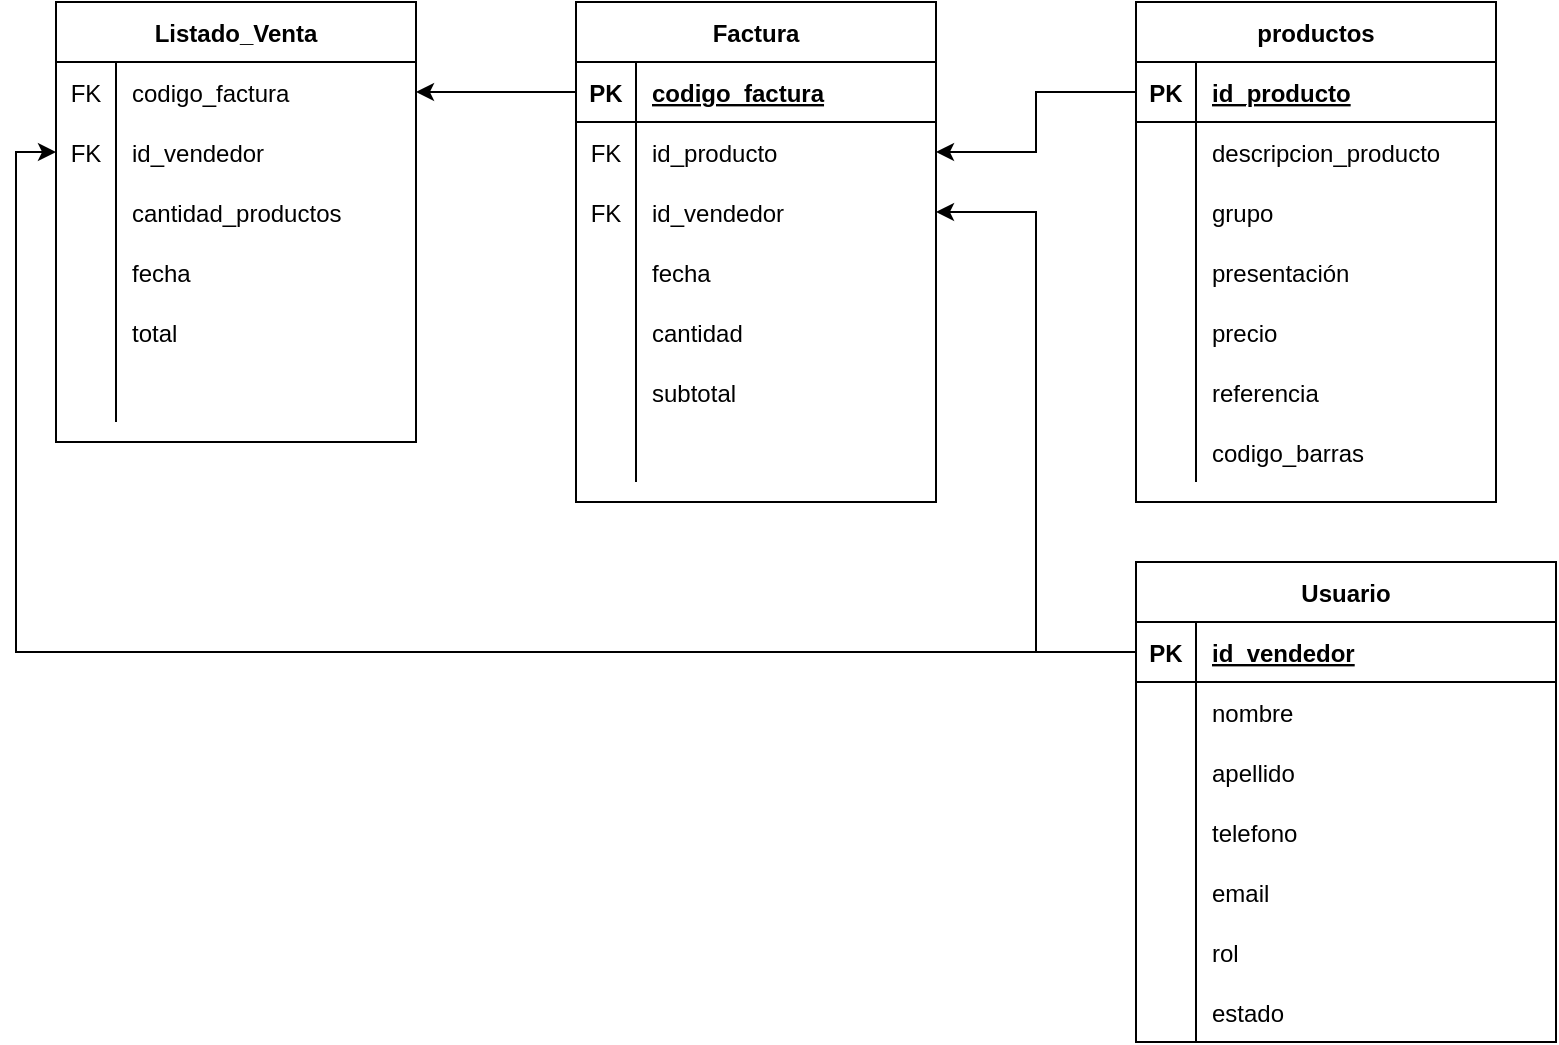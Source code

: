 <mxfile version="13.7.9" type="device"><diagram id="Uip6ycT4nx6T34xVwAqt" name="Diseño_Logico"><mxGraphModel dx="2037" dy="510" grid="1" gridSize="10" guides="1" tooltips="1" connect="1" arrows="1" fold="1" page="1" pageScale="1" pageWidth="1169" pageHeight="1654" math="0" shadow="0"><root><mxCell id="r3FETHa_3H3qq-ly1JHD-0"/><mxCell id="r3FETHa_3H3qq-ly1JHD-1" parent="r3FETHa_3H3qq-ly1JHD-0"/><mxCell id="RPfySMrDzz9Da6atBxtB-14" value="Factura" style="shape=table;startSize=30;container=1;collapsible=1;childLayout=tableLayout;fixedRows=1;rowLines=0;fontStyle=1;align=center;resizeLast=1;" parent="r3FETHa_3H3qq-ly1JHD-1" vertex="1"><mxGeometry x="160" y="200" width="180" height="250" as="geometry"/></mxCell><mxCell id="RPfySMrDzz9Da6atBxtB-15" value="" style="shape=partialRectangle;collapsible=0;dropTarget=0;pointerEvents=0;fillColor=none;top=0;left=0;bottom=1;right=0;points=[[0,0.5],[1,0.5]];portConstraint=eastwest;" parent="RPfySMrDzz9Da6atBxtB-14" vertex="1"><mxGeometry y="30" width="180" height="30" as="geometry"/></mxCell><mxCell id="RPfySMrDzz9Da6atBxtB-16" value="PK" style="shape=partialRectangle;connectable=0;fillColor=none;top=0;left=0;bottom=0;right=0;fontStyle=1;overflow=hidden;" parent="RPfySMrDzz9Da6atBxtB-15" vertex="1"><mxGeometry width="30" height="30" as="geometry"/></mxCell><mxCell id="RPfySMrDzz9Da6atBxtB-17" value="codigo_factura" style="shape=partialRectangle;connectable=0;fillColor=none;top=0;left=0;bottom=0;right=0;align=left;spacingLeft=6;fontStyle=5;overflow=hidden;" parent="RPfySMrDzz9Da6atBxtB-15" vertex="1"><mxGeometry x="30" width="150" height="30" as="geometry"/></mxCell><mxCell id="RPfySMrDzz9Da6atBxtB-18" value="" style="shape=partialRectangle;collapsible=0;dropTarget=0;pointerEvents=0;fillColor=none;top=0;left=0;bottom=0;right=0;points=[[0,0.5],[1,0.5]];portConstraint=eastwest;" parent="RPfySMrDzz9Da6atBxtB-14" vertex="1"><mxGeometry y="60" width="180" height="30" as="geometry"/></mxCell><mxCell id="RPfySMrDzz9Da6atBxtB-19" value="FK" style="shape=partialRectangle;connectable=0;fillColor=none;top=0;left=0;bottom=0;right=0;editable=1;overflow=hidden;" parent="RPfySMrDzz9Da6atBxtB-18" vertex="1"><mxGeometry width="30" height="30" as="geometry"/></mxCell><mxCell id="RPfySMrDzz9Da6atBxtB-20" value="id_producto" style="shape=partialRectangle;connectable=0;fillColor=none;top=0;left=0;bottom=0;right=0;align=left;spacingLeft=6;overflow=hidden;" parent="RPfySMrDzz9Da6atBxtB-18" vertex="1"><mxGeometry x="30" width="150" height="30" as="geometry"/></mxCell><mxCell id="RPfySMrDzz9Da6atBxtB-21" value="" style="shape=partialRectangle;collapsible=0;dropTarget=0;pointerEvents=0;fillColor=none;top=0;left=0;bottom=0;right=0;points=[[0,0.5],[1,0.5]];portConstraint=eastwest;" parent="RPfySMrDzz9Da6atBxtB-14" vertex="1"><mxGeometry y="90" width="180" height="30" as="geometry"/></mxCell><mxCell id="RPfySMrDzz9Da6atBxtB-22" value="FK" style="shape=partialRectangle;connectable=0;fillColor=none;top=0;left=0;bottom=0;right=0;editable=1;overflow=hidden;" parent="RPfySMrDzz9Da6atBxtB-21" vertex="1"><mxGeometry width="30" height="30" as="geometry"/></mxCell><mxCell id="RPfySMrDzz9Da6atBxtB-23" value="id_vendedor" style="shape=partialRectangle;connectable=0;fillColor=none;top=0;left=0;bottom=0;right=0;align=left;spacingLeft=6;overflow=hidden;" parent="RPfySMrDzz9Da6atBxtB-21" vertex="1"><mxGeometry x="30" width="150" height="30" as="geometry"/></mxCell><mxCell id="RPfySMrDzz9Da6atBxtB-24" value="" style="shape=partialRectangle;collapsible=0;dropTarget=0;pointerEvents=0;fillColor=none;top=0;left=0;bottom=0;right=0;points=[[0,0.5],[1,0.5]];portConstraint=eastwest;" parent="RPfySMrDzz9Da6atBxtB-14" vertex="1"><mxGeometry y="120" width="180" height="30" as="geometry"/></mxCell><mxCell id="RPfySMrDzz9Da6atBxtB-25" value="" style="shape=partialRectangle;connectable=0;fillColor=none;top=0;left=0;bottom=0;right=0;editable=1;overflow=hidden;" parent="RPfySMrDzz9Da6atBxtB-24" vertex="1"><mxGeometry width="30" height="30" as="geometry"/></mxCell><mxCell id="RPfySMrDzz9Da6atBxtB-26" value="fecha" style="shape=partialRectangle;connectable=0;fillColor=none;top=0;left=0;bottom=0;right=0;align=left;spacingLeft=6;overflow=hidden;" parent="RPfySMrDzz9Da6atBxtB-24" vertex="1"><mxGeometry x="30" width="150" height="30" as="geometry"/></mxCell><mxCell id="vZDxK4zLCoiHZQ-6rmon-0" value="" style="shape=partialRectangle;collapsible=0;dropTarget=0;pointerEvents=0;fillColor=none;top=0;left=0;bottom=0;right=0;points=[[0,0.5],[1,0.5]];portConstraint=eastwest;" vertex="1" parent="RPfySMrDzz9Da6atBxtB-14"><mxGeometry y="150" width="180" height="30" as="geometry"/></mxCell><mxCell id="vZDxK4zLCoiHZQ-6rmon-1" value="" style="shape=partialRectangle;connectable=0;fillColor=none;top=0;left=0;bottom=0;right=0;editable=1;overflow=hidden;" vertex="1" parent="vZDxK4zLCoiHZQ-6rmon-0"><mxGeometry width="30" height="30" as="geometry"/></mxCell><mxCell id="vZDxK4zLCoiHZQ-6rmon-2" value="cantidad" style="shape=partialRectangle;connectable=0;fillColor=none;top=0;left=0;bottom=0;right=0;align=left;spacingLeft=6;overflow=hidden;" vertex="1" parent="vZDxK4zLCoiHZQ-6rmon-0"><mxGeometry x="30" width="150" height="30" as="geometry"/></mxCell><mxCell id="vZDxK4zLCoiHZQ-6rmon-3" value="" style="shape=partialRectangle;collapsible=0;dropTarget=0;pointerEvents=0;fillColor=none;top=0;left=0;bottom=0;right=0;points=[[0,0.5],[1,0.5]];portConstraint=eastwest;" vertex="1" parent="RPfySMrDzz9Da6atBxtB-14"><mxGeometry y="180" width="180" height="30" as="geometry"/></mxCell><mxCell id="vZDxK4zLCoiHZQ-6rmon-4" value="" style="shape=partialRectangle;connectable=0;fillColor=none;top=0;left=0;bottom=0;right=0;editable=1;overflow=hidden;" vertex="1" parent="vZDxK4zLCoiHZQ-6rmon-3"><mxGeometry width="30" height="30" as="geometry"/></mxCell><mxCell id="vZDxK4zLCoiHZQ-6rmon-5" value="subtotal" style="shape=partialRectangle;connectable=0;fillColor=none;top=0;left=0;bottom=0;right=0;align=left;spacingLeft=6;overflow=hidden;" vertex="1" parent="vZDxK4zLCoiHZQ-6rmon-3"><mxGeometry x="30" width="150" height="30" as="geometry"/></mxCell><mxCell id="vZDxK4zLCoiHZQ-6rmon-6" value="" style="shape=partialRectangle;collapsible=0;dropTarget=0;pointerEvents=0;fillColor=none;top=0;left=0;bottom=0;right=0;points=[[0,0.5],[1,0.5]];portConstraint=eastwest;" vertex="1" parent="RPfySMrDzz9Da6atBxtB-14"><mxGeometry y="210" width="180" height="30" as="geometry"/></mxCell><mxCell id="vZDxK4zLCoiHZQ-6rmon-7" value="" style="shape=partialRectangle;connectable=0;fillColor=none;top=0;left=0;bottom=0;right=0;editable=1;overflow=hidden;" vertex="1" parent="vZDxK4zLCoiHZQ-6rmon-6"><mxGeometry width="30" height="30" as="geometry"/></mxCell><mxCell id="vZDxK4zLCoiHZQ-6rmon-8" value="" style="shape=partialRectangle;connectable=0;fillColor=none;top=0;left=0;bottom=0;right=0;align=left;spacingLeft=6;overflow=hidden;" vertex="1" parent="vZDxK4zLCoiHZQ-6rmon-6"><mxGeometry x="30" width="150" height="30" as="geometry"/></mxCell><mxCell id="RPfySMrDzz9Da6atBxtB-27" value="productos" style="shape=table;startSize=30;container=1;collapsible=1;childLayout=tableLayout;fixedRows=1;rowLines=0;fontStyle=1;align=center;resizeLast=1;" parent="r3FETHa_3H3qq-ly1JHD-1" vertex="1"><mxGeometry x="440" y="200" width="180" height="250" as="geometry"><mxRectangle x="410" y="200" width="90" height="30" as="alternateBounds"/></mxGeometry></mxCell><mxCell id="RPfySMrDzz9Da6atBxtB-28" value="" style="shape=partialRectangle;collapsible=0;dropTarget=0;pointerEvents=0;fillColor=none;top=0;left=0;bottom=1;right=0;points=[[0,0.5],[1,0.5]];portConstraint=eastwest;" parent="RPfySMrDzz9Da6atBxtB-27" vertex="1"><mxGeometry y="30" width="180" height="30" as="geometry"/></mxCell><mxCell id="RPfySMrDzz9Da6atBxtB-29" value="PK" style="shape=partialRectangle;connectable=0;fillColor=none;top=0;left=0;bottom=0;right=0;fontStyle=1;overflow=hidden;" parent="RPfySMrDzz9Da6atBxtB-28" vertex="1"><mxGeometry width="30" height="30" as="geometry"/></mxCell><mxCell id="RPfySMrDzz9Da6atBxtB-30" value="id_producto" style="shape=partialRectangle;connectable=0;fillColor=none;top=0;left=0;bottom=0;right=0;align=left;spacingLeft=6;fontStyle=5;overflow=hidden;" parent="RPfySMrDzz9Da6atBxtB-28" vertex="1"><mxGeometry x="30" width="150" height="30" as="geometry"/></mxCell><mxCell id="RPfySMrDzz9Da6atBxtB-34" value="" style="shape=partialRectangle;collapsible=0;dropTarget=0;pointerEvents=0;fillColor=none;top=0;left=0;bottom=0;right=0;points=[[0,0.5],[1,0.5]];portConstraint=eastwest;" parent="RPfySMrDzz9Da6atBxtB-27" vertex="1"><mxGeometry y="60" width="180" height="30" as="geometry"/></mxCell><mxCell id="RPfySMrDzz9Da6atBxtB-35" value="" style="shape=partialRectangle;connectable=0;fillColor=none;top=0;left=0;bottom=0;right=0;editable=1;overflow=hidden;" parent="RPfySMrDzz9Da6atBxtB-34" vertex="1"><mxGeometry width="30" height="30" as="geometry"/></mxCell><mxCell id="RPfySMrDzz9Da6atBxtB-36" value="descripcion_producto" style="shape=partialRectangle;connectable=0;fillColor=none;top=0;left=0;bottom=0;right=0;align=left;spacingLeft=6;overflow=hidden;" parent="RPfySMrDzz9Da6atBxtB-34" vertex="1"><mxGeometry x="30" width="150" height="30" as="geometry"/></mxCell><mxCell id="RPfySMrDzz9Da6atBxtB-31" value="" style="shape=partialRectangle;collapsible=0;dropTarget=0;pointerEvents=0;fillColor=none;top=0;left=0;bottom=0;right=0;points=[[0,0.5],[1,0.5]];portConstraint=eastwest;" parent="RPfySMrDzz9Da6atBxtB-27" vertex="1"><mxGeometry y="90" width="180" height="30" as="geometry"/></mxCell><mxCell id="RPfySMrDzz9Da6atBxtB-32" value="" style="shape=partialRectangle;connectable=0;fillColor=none;top=0;left=0;bottom=0;right=0;editable=1;overflow=hidden;" parent="RPfySMrDzz9Da6atBxtB-31" vertex="1"><mxGeometry width="30" height="30" as="geometry"/></mxCell><mxCell id="RPfySMrDzz9Da6atBxtB-33" value="grupo" style="shape=partialRectangle;connectable=0;fillColor=none;top=0;left=0;bottom=0;right=0;align=left;spacingLeft=6;overflow=hidden;" parent="RPfySMrDzz9Da6atBxtB-31" vertex="1"><mxGeometry x="30" width="150" height="30" as="geometry"/></mxCell><mxCell id="RPfySMrDzz9Da6atBxtB-37" value="" style="shape=partialRectangle;collapsible=0;dropTarget=0;pointerEvents=0;fillColor=none;top=0;left=0;bottom=0;right=0;points=[[0,0.5],[1,0.5]];portConstraint=eastwest;" parent="RPfySMrDzz9Da6atBxtB-27" vertex="1"><mxGeometry y="120" width="180" height="30" as="geometry"/></mxCell><mxCell id="RPfySMrDzz9Da6atBxtB-38" value="" style="shape=partialRectangle;connectable=0;fillColor=none;top=0;left=0;bottom=0;right=0;editable=1;overflow=hidden;" parent="RPfySMrDzz9Da6atBxtB-37" vertex="1"><mxGeometry width="30" height="30" as="geometry"/></mxCell><mxCell id="RPfySMrDzz9Da6atBxtB-39" value="presentación" style="shape=partialRectangle;connectable=0;fillColor=none;top=0;left=0;bottom=0;right=0;align=left;spacingLeft=6;overflow=hidden;" parent="RPfySMrDzz9Da6atBxtB-37" vertex="1"><mxGeometry x="30" width="150" height="30" as="geometry"/></mxCell><mxCell id="vZDxK4zLCoiHZQ-6rmon-34" value="" style="shape=partialRectangle;collapsible=0;dropTarget=0;pointerEvents=0;fillColor=none;top=0;left=0;bottom=0;right=0;points=[[0,0.5],[1,0.5]];portConstraint=eastwest;" vertex="1" parent="RPfySMrDzz9Da6atBxtB-27"><mxGeometry y="150" width="180" height="30" as="geometry"/></mxCell><mxCell id="vZDxK4zLCoiHZQ-6rmon-35" value="" style="shape=partialRectangle;connectable=0;fillColor=none;top=0;left=0;bottom=0;right=0;editable=1;overflow=hidden;" vertex="1" parent="vZDxK4zLCoiHZQ-6rmon-34"><mxGeometry width="30" height="30" as="geometry"/></mxCell><mxCell id="vZDxK4zLCoiHZQ-6rmon-36" value="precio" style="shape=partialRectangle;connectable=0;fillColor=none;top=0;left=0;bottom=0;right=0;align=left;spacingLeft=6;overflow=hidden;" vertex="1" parent="vZDxK4zLCoiHZQ-6rmon-34"><mxGeometry x="30" width="150" height="30" as="geometry"/></mxCell><mxCell id="vZDxK4zLCoiHZQ-6rmon-37" value="" style="shape=partialRectangle;collapsible=0;dropTarget=0;pointerEvents=0;fillColor=none;top=0;left=0;bottom=0;right=0;points=[[0,0.5],[1,0.5]];portConstraint=eastwest;" vertex="1" parent="RPfySMrDzz9Da6atBxtB-27"><mxGeometry y="180" width="180" height="30" as="geometry"/></mxCell><mxCell id="vZDxK4zLCoiHZQ-6rmon-38" value="" style="shape=partialRectangle;connectable=0;fillColor=none;top=0;left=0;bottom=0;right=0;editable=1;overflow=hidden;" vertex="1" parent="vZDxK4zLCoiHZQ-6rmon-37"><mxGeometry width="30" height="30" as="geometry"/></mxCell><mxCell id="vZDxK4zLCoiHZQ-6rmon-39" value="referencia" style="shape=partialRectangle;connectable=0;fillColor=none;top=0;left=0;bottom=0;right=0;align=left;spacingLeft=6;overflow=hidden;" vertex="1" parent="vZDxK4zLCoiHZQ-6rmon-37"><mxGeometry x="30" width="150" height="30" as="geometry"/></mxCell><mxCell id="vZDxK4zLCoiHZQ-6rmon-40" value="" style="shape=partialRectangle;collapsible=0;dropTarget=0;pointerEvents=0;fillColor=none;top=0;left=0;bottom=0;right=0;points=[[0,0.5],[1,0.5]];portConstraint=eastwest;" vertex="1" parent="RPfySMrDzz9Da6atBxtB-27"><mxGeometry y="210" width="180" height="30" as="geometry"/></mxCell><mxCell id="vZDxK4zLCoiHZQ-6rmon-41" value="" style="shape=partialRectangle;connectable=0;fillColor=none;top=0;left=0;bottom=0;right=0;editable=1;overflow=hidden;" vertex="1" parent="vZDxK4zLCoiHZQ-6rmon-40"><mxGeometry width="30" height="30" as="geometry"/></mxCell><mxCell id="vZDxK4zLCoiHZQ-6rmon-42" value="codigo_barras" style="shape=partialRectangle;connectable=0;fillColor=none;top=0;left=0;bottom=0;right=0;align=left;spacingLeft=6;overflow=hidden;" vertex="1" parent="vZDxK4zLCoiHZQ-6rmon-40"><mxGeometry x="30" width="150" height="30" as="geometry"/></mxCell><mxCell id="RPfySMrDzz9Da6atBxtB-53" value="Usuario" style="shape=table;startSize=30;container=1;collapsible=1;childLayout=tableLayout;fixedRows=1;rowLines=0;fontStyle=1;align=center;resizeLast=1;" parent="r3FETHa_3H3qq-ly1JHD-1" vertex="1"><mxGeometry x="440" y="480" width="210" height="240" as="geometry"/></mxCell><mxCell id="RPfySMrDzz9Da6atBxtB-54" value="" style="shape=partialRectangle;collapsible=0;dropTarget=0;pointerEvents=0;fillColor=none;top=0;left=0;bottom=1;right=0;points=[[0,0.5],[1,0.5]];portConstraint=eastwest;" parent="RPfySMrDzz9Da6atBxtB-53" vertex="1"><mxGeometry y="30" width="210" height="30" as="geometry"/></mxCell><mxCell id="RPfySMrDzz9Da6atBxtB-55" value="PK" style="shape=partialRectangle;connectable=0;fillColor=none;top=0;left=0;bottom=0;right=0;fontStyle=1;overflow=hidden;" parent="RPfySMrDzz9Da6atBxtB-54" vertex="1"><mxGeometry width="30" height="30" as="geometry"/></mxCell><mxCell id="RPfySMrDzz9Da6atBxtB-56" value="id_vendedor" style="shape=partialRectangle;connectable=0;fillColor=none;top=0;left=0;bottom=0;right=0;align=left;spacingLeft=6;fontStyle=5;overflow=hidden;" parent="RPfySMrDzz9Da6atBxtB-54" vertex="1"><mxGeometry x="30" width="180" height="30" as="geometry"/></mxCell><mxCell id="juu3NBo-9T8j5DSqyB7j-4" value="" style="shape=partialRectangle;collapsible=0;dropTarget=0;pointerEvents=0;fillColor=none;top=0;left=0;bottom=0;right=0;points=[[0,0.5],[1,0.5]];portConstraint=eastwest;" parent="RPfySMrDzz9Da6atBxtB-53" vertex="1"><mxGeometry y="60" width="210" height="30" as="geometry"/></mxCell><mxCell id="juu3NBo-9T8j5DSqyB7j-5" value="" style="shape=partialRectangle;connectable=0;fillColor=none;top=0;left=0;bottom=0;right=0;editable=1;overflow=hidden;" parent="juu3NBo-9T8j5DSqyB7j-4" vertex="1"><mxGeometry width="30" height="30" as="geometry"/></mxCell><mxCell id="juu3NBo-9T8j5DSqyB7j-6" value="nombre" style="shape=partialRectangle;connectable=0;fillColor=none;top=0;left=0;bottom=0;right=0;align=left;spacingLeft=6;overflow=hidden;" parent="juu3NBo-9T8j5DSqyB7j-4" vertex="1"><mxGeometry x="30" width="180" height="30" as="geometry"/></mxCell><mxCell id="RPfySMrDzz9Da6atBxtB-57" value="" style="shape=partialRectangle;collapsible=0;dropTarget=0;pointerEvents=0;fillColor=none;top=0;left=0;bottom=0;right=0;points=[[0,0.5],[1,0.5]];portConstraint=eastwest;" parent="RPfySMrDzz9Da6atBxtB-53" vertex="1"><mxGeometry y="90" width="210" height="30" as="geometry"/></mxCell><mxCell id="RPfySMrDzz9Da6atBxtB-58" value="" style="shape=partialRectangle;connectable=0;fillColor=none;top=0;left=0;bottom=0;right=0;editable=1;overflow=hidden;" parent="RPfySMrDzz9Da6atBxtB-57" vertex="1"><mxGeometry width="30" height="30" as="geometry"/></mxCell><mxCell id="RPfySMrDzz9Da6atBxtB-59" value="apellido" style="shape=partialRectangle;connectable=0;fillColor=none;top=0;left=0;bottom=0;right=0;align=left;spacingLeft=6;overflow=hidden;" parent="RPfySMrDzz9Da6atBxtB-57" vertex="1"><mxGeometry x="30" width="180" height="30" as="geometry"/></mxCell><mxCell id="RPfySMrDzz9Da6atBxtB-63" value="" style="shape=partialRectangle;collapsible=0;dropTarget=0;pointerEvents=0;fillColor=none;top=0;left=0;bottom=0;right=0;points=[[0,0.5],[1,0.5]];portConstraint=eastwest;" parent="RPfySMrDzz9Da6atBxtB-53" vertex="1"><mxGeometry y="120" width="210" height="30" as="geometry"/></mxCell><mxCell id="RPfySMrDzz9Da6atBxtB-64" value="" style="shape=partialRectangle;connectable=0;fillColor=none;top=0;left=0;bottom=0;right=0;editable=1;overflow=hidden;" parent="RPfySMrDzz9Da6atBxtB-63" vertex="1"><mxGeometry width="30" height="30" as="geometry"/></mxCell><mxCell id="RPfySMrDzz9Da6atBxtB-65" value="telefono" style="shape=partialRectangle;connectable=0;fillColor=none;top=0;left=0;bottom=0;right=0;align=left;spacingLeft=6;overflow=hidden;" parent="RPfySMrDzz9Da6atBxtB-63" vertex="1"><mxGeometry x="30" width="180" height="30" as="geometry"/></mxCell><mxCell id="juu3NBo-9T8j5DSqyB7j-10" value="" style="shape=partialRectangle;collapsible=0;dropTarget=0;pointerEvents=0;fillColor=none;top=0;left=0;bottom=0;right=0;points=[[0,0.5],[1,0.5]];portConstraint=eastwest;" parent="RPfySMrDzz9Da6atBxtB-53" vertex="1"><mxGeometry y="150" width="210" height="30" as="geometry"/></mxCell><mxCell id="juu3NBo-9T8j5DSqyB7j-11" value="" style="shape=partialRectangle;connectable=0;fillColor=none;top=0;left=0;bottom=0;right=0;editable=1;overflow=hidden;" parent="juu3NBo-9T8j5DSqyB7j-10" vertex="1"><mxGeometry width="30" height="30" as="geometry"/></mxCell><mxCell id="juu3NBo-9T8j5DSqyB7j-12" value="email" style="shape=partialRectangle;connectable=0;fillColor=none;top=0;left=0;bottom=0;right=0;align=left;spacingLeft=6;overflow=hidden;" parent="juu3NBo-9T8j5DSqyB7j-10" vertex="1"><mxGeometry x="30" width="180" height="30" as="geometry"/></mxCell><mxCell id="juu3NBo-9T8j5DSqyB7j-7" value="" style="shape=partialRectangle;collapsible=0;dropTarget=0;pointerEvents=0;fillColor=none;top=0;left=0;bottom=0;right=0;points=[[0,0.5],[1,0.5]];portConstraint=eastwest;" parent="RPfySMrDzz9Da6atBxtB-53" vertex="1"><mxGeometry y="180" width="210" height="30" as="geometry"/></mxCell><mxCell id="juu3NBo-9T8j5DSqyB7j-8" value="" style="shape=partialRectangle;connectable=0;fillColor=none;top=0;left=0;bottom=0;right=0;editable=1;overflow=hidden;" parent="juu3NBo-9T8j5DSqyB7j-7" vertex="1"><mxGeometry width="30" height="30" as="geometry"/></mxCell><mxCell id="juu3NBo-9T8j5DSqyB7j-9" value="rol" style="shape=partialRectangle;connectable=0;fillColor=none;top=0;left=0;bottom=0;right=0;align=left;spacingLeft=6;overflow=hidden;" parent="juu3NBo-9T8j5DSqyB7j-7" vertex="1"><mxGeometry x="30" width="180" height="30" as="geometry"/></mxCell><mxCell id="vZDxK4zLCoiHZQ-6rmon-45" value="" style="shape=partialRectangle;collapsible=0;dropTarget=0;pointerEvents=0;fillColor=none;top=0;left=0;bottom=0;right=0;points=[[0,0.5],[1,0.5]];portConstraint=eastwest;" vertex="1" parent="RPfySMrDzz9Da6atBxtB-53"><mxGeometry y="210" width="210" height="30" as="geometry"/></mxCell><mxCell id="vZDxK4zLCoiHZQ-6rmon-46" value="" style="shape=partialRectangle;connectable=0;fillColor=none;top=0;left=0;bottom=0;right=0;editable=1;overflow=hidden;" vertex="1" parent="vZDxK4zLCoiHZQ-6rmon-45"><mxGeometry width="30" height="30" as="geometry"/></mxCell><mxCell id="vZDxK4zLCoiHZQ-6rmon-47" value="estado" style="shape=partialRectangle;connectable=0;fillColor=none;top=0;left=0;bottom=0;right=0;align=left;spacingLeft=6;overflow=hidden;" vertex="1" parent="vZDxK4zLCoiHZQ-6rmon-45"><mxGeometry x="30" width="180" height="30" as="geometry"/></mxCell><mxCell id="vZDxK4zLCoiHZQ-6rmon-48" value="Listado_Venta" style="shape=table;startSize=30;container=1;collapsible=1;childLayout=tableLayout;fixedRows=1;rowLines=0;fontStyle=1;align=center;resizeLast=1;" vertex="1" parent="r3FETHa_3H3qq-ly1JHD-1"><mxGeometry x="-100" y="200" width="180" height="220" as="geometry"/></mxCell><mxCell id="vZDxK4zLCoiHZQ-6rmon-52" value="" style="shape=partialRectangle;collapsible=0;dropTarget=0;pointerEvents=0;fillColor=none;top=0;left=0;bottom=0;right=0;points=[[0,0.5],[1,0.5]];portConstraint=eastwest;" vertex="1" parent="vZDxK4zLCoiHZQ-6rmon-48"><mxGeometry y="30" width="180" height="30" as="geometry"/></mxCell><mxCell id="vZDxK4zLCoiHZQ-6rmon-53" value="FK" style="shape=partialRectangle;connectable=0;fillColor=none;top=0;left=0;bottom=0;right=0;editable=1;overflow=hidden;" vertex="1" parent="vZDxK4zLCoiHZQ-6rmon-52"><mxGeometry width="30" height="30" as="geometry"/></mxCell><mxCell id="vZDxK4zLCoiHZQ-6rmon-54" value="codigo_factura" style="shape=partialRectangle;connectable=0;fillColor=none;top=0;left=0;bottom=0;right=0;align=left;spacingLeft=6;overflow=hidden;" vertex="1" parent="vZDxK4zLCoiHZQ-6rmon-52"><mxGeometry x="30" width="150" height="30" as="geometry"/></mxCell><mxCell id="vZDxK4zLCoiHZQ-6rmon-64" value="" style="shape=partialRectangle;collapsible=0;dropTarget=0;pointerEvents=0;fillColor=none;top=0;left=0;bottom=0;right=0;points=[[0,0.5],[1,0.5]];portConstraint=eastwest;" vertex="1" parent="vZDxK4zLCoiHZQ-6rmon-48"><mxGeometry y="60" width="180" height="30" as="geometry"/></mxCell><mxCell id="vZDxK4zLCoiHZQ-6rmon-65" value="FK" style="shape=partialRectangle;connectable=0;fillColor=none;top=0;left=0;bottom=0;right=0;editable=1;overflow=hidden;" vertex="1" parent="vZDxK4zLCoiHZQ-6rmon-64"><mxGeometry width="30" height="30" as="geometry"/></mxCell><mxCell id="vZDxK4zLCoiHZQ-6rmon-66" value="id_vendedor" style="shape=partialRectangle;connectable=0;fillColor=none;top=0;left=0;bottom=0;right=0;align=left;spacingLeft=6;overflow=hidden;" vertex="1" parent="vZDxK4zLCoiHZQ-6rmon-64"><mxGeometry x="30" width="150" height="30" as="geometry"/></mxCell><mxCell id="vZDxK4zLCoiHZQ-6rmon-55" value="" style="shape=partialRectangle;collapsible=0;dropTarget=0;pointerEvents=0;fillColor=none;top=0;left=0;bottom=0;right=0;points=[[0,0.5],[1,0.5]];portConstraint=eastwest;" vertex="1" parent="vZDxK4zLCoiHZQ-6rmon-48"><mxGeometry y="90" width="180" height="30" as="geometry"/></mxCell><mxCell id="vZDxK4zLCoiHZQ-6rmon-56" value="" style="shape=partialRectangle;connectable=0;fillColor=none;top=0;left=0;bottom=0;right=0;editable=1;overflow=hidden;" vertex="1" parent="vZDxK4zLCoiHZQ-6rmon-55"><mxGeometry width="30" height="30" as="geometry"/></mxCell><mxCell id="vZDxK4zLCoiHZQ-6rmon-57" value="cantidad_productos" style="shape=partialRectangle;connectable=0;fillColor=none;top=0;left=0;bottom=0;right=0;align=left;spacingLeft=6;overflow=hidden;" vertex="1" parent="vZDxK4zLCoiHZQ-6rmon-55"><mxGeometry x="30" width="150" height="30" as="geometry"/></mxCell><mxCell id="vZDxK4zLCoiHZQ-6rmon-58" value="" style="shape=partialRectangle;collapsible=0;dropTarget=0;pointerEvents=0;fillColor=none;top=0;left=0;bottom=0;right=0;points=[[0,0.5],[1,0.5]];portConstraint=eastwest;" vertex="1" parent="vZDxK4zLCoiHZQ-6rmon-48"><mxGeometry y="120" width="180" height="30" as="geometry"/></mxCell><mxCell id="vZDxK4zLCoiHZQ-6rmon-59" value="" style="shape=partialRectangle;connectable=0;fillColor=none;top=0;left=0;bottom=0;right=0;editable=1;overflow=hidden;" vertex="1" parent="vZDxK4zLCoiHZQ-6rmon-58"><mxGeometry width="30" height="30" as="geometry"/></mxCell><mxCell id="vZDxK4zLCoiHZQ-6rmon-60" value="fecha" style="shape=partialRectangle;connectable=0;fillColor=none;top=0;left=0;bottom=0;right=0;align=left;spacingLeft=6;overflow=hidden;" vertex="1" parent="vZDxK4zLCoiHZQ-6rmon-58"><mxGeometry x="30" width="150" height="30" as="geometry"/></mxCell><mxCell id="vZDxK4zLCoiHZQ-6rmon-61" value="" style="shape=partialRectangle;collapsible=0;dropTarget=0;pointerEvents=0;fillColor=none;top=0;left=0;bottom=0;right=0;points=[[0,0.5],[1,0.5]];portConstraint=eastwest;" vertex="1" parent="vZDxK4zLCoiHZQ-6rmon-48"><mxGeometry y="150" width="180" height="30" as="geometry"/></mxCell><mxCell id="vZDxK4zLCoiHZQ-6rmon-62" value="" style="shape=partialRectangle;connectable=0;fillColor=none;top=0;left=0;bottom=0;right=0;editable=1;overflow=hidden;" vertex="1" parent="vZDxK4zLCoiHZQ-6rmon-61"><mxGeometry width="30" height="30" as="geometry"/></mxCell><mxCell id="vZDxK4zLCoiHZQ-6rmon-63" value="total" style="shape=partialRectangle;connectable=0;fillColor=none;top=0;left=0;bottom=0;right=0;align=left;spacingLeft=6;overflow=hidden;" vertex="1" parent="vZDxK4zLCoiHZQ-6rmon-61"><mxGeometry x="30" width="150" height="30" as="geometry"/></mxCell><mxCell id="vZDxK4zLCoiHZQ-6rmon-67" value="" style="shape=partialRectangle;collapsible=0;dropTarget=0;pointerEvents=0;fillColor=none;top=0;left=0;bottom=0;right=0;points=[[0,0.5],[1,0.5]];portConstraint=eastwest;" vertex="1" parent="vZDxK4zLCoiHZQ-6rmon-48"><mxGeometry y="180" width="180" height="30" as="geometry"/></mxCell><mxCell id="vZDxK4zLCoiHZQ-6rmon-68" value="" style="shape=partialRectangle;connectable=0;fillColor=none;top=0;left=0;bottom=0;right=0;editable=1;overflow=hidden;" vertex="1" parent="vZDxK4zLCoiHZQ-6rmon-67"><mxGeometry width="30" height="30" as="geometry"/></mxCell><mxCell id="vZDxK4zLCoiHZQ-6rmon-69" value="" style="shape=partialRectangle;connectable=0;fillColor=none;top=0;left=0;bottom=0;right=0;align=left;spacingLeft=6;overflow=hidden;" vertex="1" parent="vZDxK4zLCoiHZQ-6rmon-67"><mxGeometry x="30" width="150" height="30" as="geometry"/></mxCell><mxCell id="vZDxK4zLCoiHZQ-6rmon-71" style="edgeStyle=orthogonalEdgeStyle;rounded=0;orthogonalLoop=1;jettySize=auto;html=1;exitX=0;exitY=0.5;exitDx=0;exitDy=0;entryX=1;entryY=0.5;entryDx=0;entryDy=0;" edge="1" parent="r3FETHa_3H3qq-ly1JHD-1" source="RPfySMrDzz9Da6atBxtB-28" target="RPfySMrDzz9Da6atBxtB-18"><mxGeometry relative="1" as="geometry"/></mxCell><mxCell id="vZDxK4zLCoiHZQ-6rmon-72" style="edgeStyle=orthogonalEdgeStyle;rounded=0;orthogonalLoop=1;jettySize=auto;html=1;exitX=0;exitY=0.5;exitDx=0;exitDy=0;entryX=1;entryY=0.5;entryDx=0;entryDy=0;" edge="1" parent="r3FETHa_3H3qq-ly1JHD-1" source="RPfySMrDzz9Da6atBxtB-54" target="RPfySMrDzz9Da6atBxtB-21"><mxGeometry relative="1" as="geometry"/></mxCell><mxCell id="vZDxK4zLCoiHZQ-6rmon-73" style="edgeStyle=orthogonalEdgeStyle;rounded=0;orthogonalLoop=1;jettySize=auto;html=1;exitX=0;exitY=0.5;exitDx=0;exitDy=0;entryX=0;entryY=0.5;entryDx=0;entryDy=0;" edge="1" parent="r3FETHa_3H3qq-ly1JHD-1" source="RPfySMrDzz9Da6atBxtB-54" target="vZDxK4zLCoiHZQ-6rmon-64"><mxGeometry relative="1" as="geometry"/></mxCell><mxCell id="vZDxK4zLCoiHZQ-6rmon-74" style="edgeStyle=orthogonalEdgeStyle;rounded=0;orthogonalLoop=1;jettySize=auto;html=1;exitX=0;exitY=0.5;exitDx=0;exitDy=0;entryX=1;entryY=0.5;entryDx=0;entryDy=0;" edge="1" parent="r3FETHa_3H3qq-ly1JHD-1" source="RPfySMrDzz9Da6atBxtB-15" target="vZDxK4zLCoiHZQ-6rmon-52"><mxGeometry relative="1" as="geometry"/></mxCell></root></mxGraphModel></diagram></mxfile>